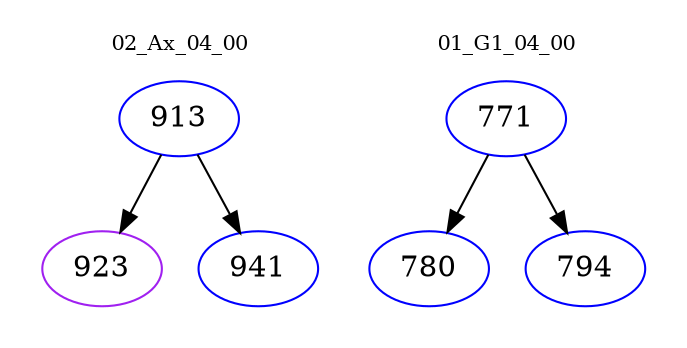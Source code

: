 digraph{
subgraph cluster_0 {
color = white
label = "02_Ax_04_00";
fontsize=10;
T0_913 [label="913", color="blue"]
T0_913 -> T0_923 [color="black"]
T0_923 [label="923", color="purple"]
T0_913 -> T0_941 [color="black"]
T0_941 [label="941", color="blue"]
}
subgraph cluster_1 {
color = white
label = "01_G1_04_00";
fontsize=10;
T1_771 [label="771", color="blue"]
T1_771 -> T1_780 [color="black"]
T1_780 [label="780", color="blue"]
T1_771 -> T1_794 [color="black"]
T1_794 [label="794", color="blue"]
}
}
